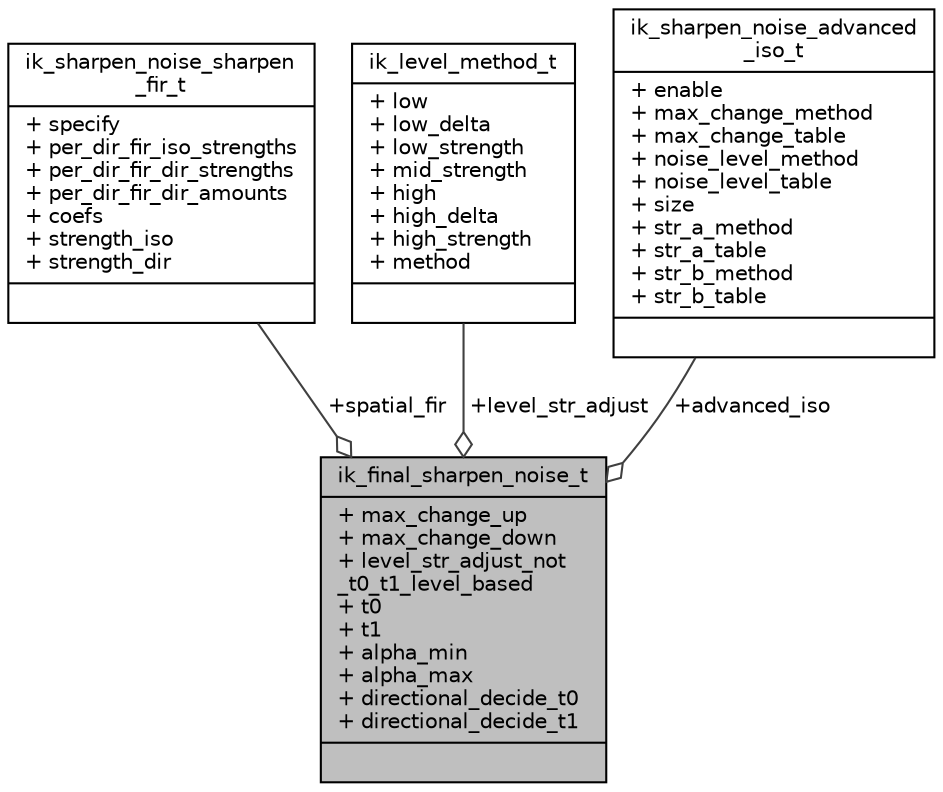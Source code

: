 digraph "ik_final_sharpen_noise_t"
{
 // INTERACTIVE_SVG=YES
 // LATEX_PDF_SIZE
  bgcolor="transparent";
  edge [fontname="Helvetica",fontsize="10",labelfontname="Helvetica",labelfontsize="10"];
  node [fontname="Helvetica",fontsize="10",shape=record];
  Node1 [label="{ik_final_sharpen_noise_t\n|+ max_change_up\l+ max_change_down\l+ level_str_adjust_not\l_t0_t1_level_based\l+ t0\l+ t1\l+ alpha_min\l+ alpha_max\l+ directional_decide_t0\l+ directional_decide_t1\l|}",height=0.2,width=0.4,color="black", fillcolor="grey75", style="filled", fontcolor="black",tooltip=" "];
  Node2 -> Node1 [color="grey25",fontsize="10",style="solid",label=" +spatial_fir" ,arrowhead="odiamond",fontname="Helvetica"];
  Node2 [label="{ik_sharpen_noise_sharpen\l_fir_t\n|+ specify\l+ per_dir_fir_iso_strengths\l+ per_dir_fir_dir_strengths\l+ per_dir_fir_dir_amounts\l+ coefs\l+ strength_iso\l+ strength_dir\l|}",height=0.2,width=0.4,color="black",URL="$d9/d97/structik__sharpen__noise__sharpen__fir__t.html",tooltip=" "];
  Node3 -> Node1 [color="grey25",fontsize="10",style="solid",label=" +level_str_adjust" ,arrowhead="odiamond",fontname="Helvetica"];
  Node3 [label="{ik_level_method_t\n|+ low\l+ low_delta\l+ low_strength\l+ mid_strength\l+ high\l+ high_delta\l+ high_strength\l+ method\l|}",height=0.2,width=0.4,color="black",URL="$d9/db3/structik__level__method__t.html",tooltip=" "];
  Node4 -> Node1 [color="grey25",fontsize="10",style="solid",label=" +advanced_iso" ,arrowhead="odiamond",fontname="Helvetica"];
  Node4 [label="{ik_sharpen_noise_advanced\l_iso_t\n|+ enable\l+ max_change_method\l+ max_change_table\l+ noise_level_method\l+ noise_level_table\l+ size\l+ str_a_method\l+ str_a_table\l+ str_b_method\l+ str_b_table\l|}",height=0.2,width=0.4,color="black",URL="$d1/d41/structik__sharpen__noise__advanced__iso__t.html",tooltip=" "];
}
